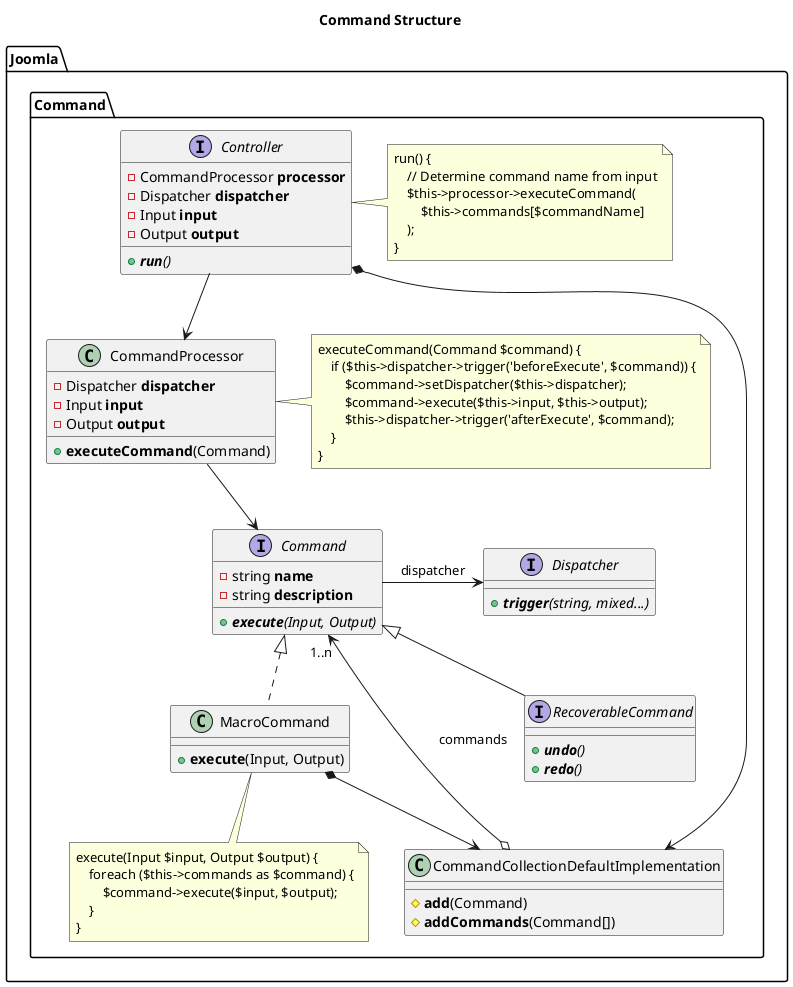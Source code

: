 @startuml
title Command Structure
namespace Joomla.Command {
    interface Controller {
        -CommandProcessor <b>processor</b>
        -Dispatcher <b>dispatcher</b>
        -Input <b>input</b>
        -Output <b>output</b>
        +{abstract} <b>run</b>()
    }
    note as ControllerNote
        run() {
            // Determine command name from input
            $this->processor->executeCommand(
                $this->commands[$commandName]
            );
        }
    end note

    Controller .right. ControllerNote

    interface Command {
        -string <b>name</b>
        -string <b>description</b>
        +{abstract} <b>execute</b>(Input, Output)
    }

    interface RecoverableCommand extends Command {
        +{abstract} <b>undo</b>()
        +{abstract} <b>redo</b>()
    }

    interface Dispatcher {
        +{abstract} <b>trigger</b>(string, mixed...)
    }
    Command -right-> Dispatcher: dispatcher

    class MacroCommand {
        +<b>execute</b>(Input, Output)
    }

    class MacroCommand implements Command
    note as MacroCommandNote
    execute(Input $input, Output $output) {
        foreach ($this->commands as $command) {
            $command->execute($input, $output);
        }
    }
    end note
    MacroCommand .. MacroCommandNote

    Controller --> CommandProcessor
    class CommandProcessor {
        -Dispatcher <b>dispatcher</b>
        -Input <b>input</b>
        -Output <b>output</b>
        +<b>executeCommand</b>(Command)
    }
    CommandProcessor --> Command
    note as CommandProcessorNote
        executeCommand(Command $command) {
            if ($this->dispatcher->trigger('beforeExecute', $command)) {
                $command->setDispatcher($this->dispatcher);
                $command->execute($this->input, $this->output);
                $this->dispatcher->trigger('afterExecute', $command);
            }
        }
    end note
    CommandProcessor .right. CommandProcessorNote

    class CommandCollectionDefaultImplementation {
        #<b>add</b>(Command)
        #<b>addCommands</b>(Command[])
    }
    CommandCollectionDefaultImplementation o-r-> "1..n" Command: commands
    MacroCommand *--> CommandCollectionDefaultImplementation
    Controller *--> CommandCollectionDefaultImplementation
}
@enduml
